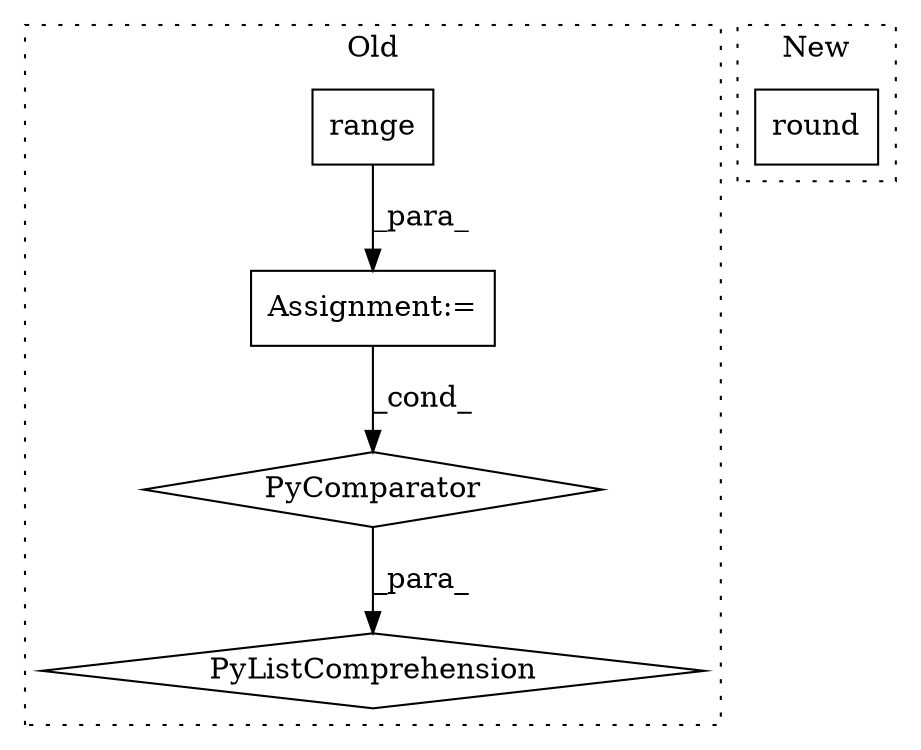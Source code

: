 digraph G {
subgraph cluster0 {
1 [label="PyListComprehension" a="109" s="9826" l="134" shape="diamond"];
3 [label="Assignment:=" a="7" s="9916" l="36" shape="box"];
4 [label="PyComparator" a="113" s="9916" l="36" shape="diamond"];
5 [label="range" a="32" s="9923,9942" l="6,1" shape="box"];
label = "Old";
style="dotted";
}
subgraph cluster1 {
2 [label="round" a="32" s="6254" l="7" shape="box"];
label = "New";
style="dotted";
}
3 -> 4 [label="_cond_"];
4 -> 1 [label="_para_"];
5 -> 3 [label="_para_"];
}